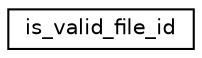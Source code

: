 digraph "Graphical Class Hierarchy"
{
 // INTERACTIVE_SVG=YES
 // LATEX_PDF_SIZE
  edge [fontname="Helvetica",fontsize="10",labelfontname="Helvetica",labelfontsize="10"];
  node [fontname="Helvetica",fontsize="10",shape=record];
  rankdir="LR";
  Node0 [label="is_valid_file_id",height=0.2,width=0.4,color="black", fillcolor="white", style="filled",URL="$interfaceyaml__parser__mod_1_1is__valid__file__id.html",tooltip="Private c function that checks if a file_id is valid (see yaml_parser_binding.c)"];
}
